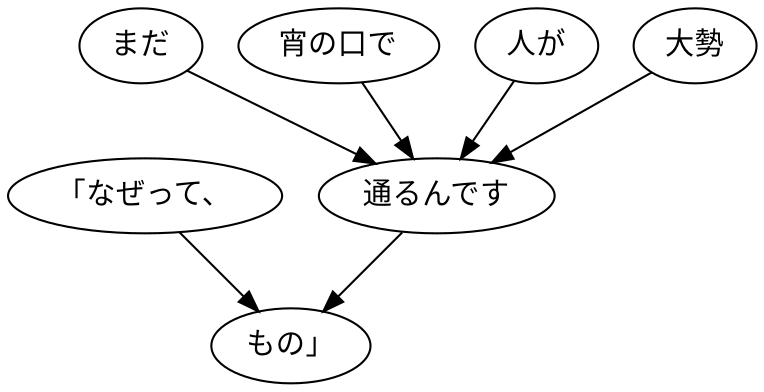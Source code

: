 digraph graph8046 {
	node0 [label="「なぜって、"];
	node1 [label="まだ"];
	node2 [label="宵の口で"];
	node3 [label="人が"];
	node4 [label="大勢"];
	node5 [label="通るんです"];
	node6 [label="もの」"];
	node0 -> node6;
	node1 -> node5;
	node2 -> node5;
	node3 -> node5;
	node4 -> node5;
	node5 -> node6;
}
